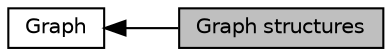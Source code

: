 digraph "Graph structures"
{
  edge [fontname="Helvetica",fontsize="10",labelfontname="Helvetica",labelfontsize="10"];
  node [fontname="Helvetica",fontsize="10",shape=box];
  rankdir=LR;
  Node1 [label="Graph structures",height=0.2,width=0.4,color="black", fillcolor="grey75", style="filled", fontcolor="black",tooltip=" "];
  Node2 [label="Graph",height=0.2,width=0.4,color="black", fillcolor="white", style="filled",URL="$group__graph.html",tooltip=" "];
  Node2->Node1 [shape=plaintext, dir="back", style="solid"];
}
